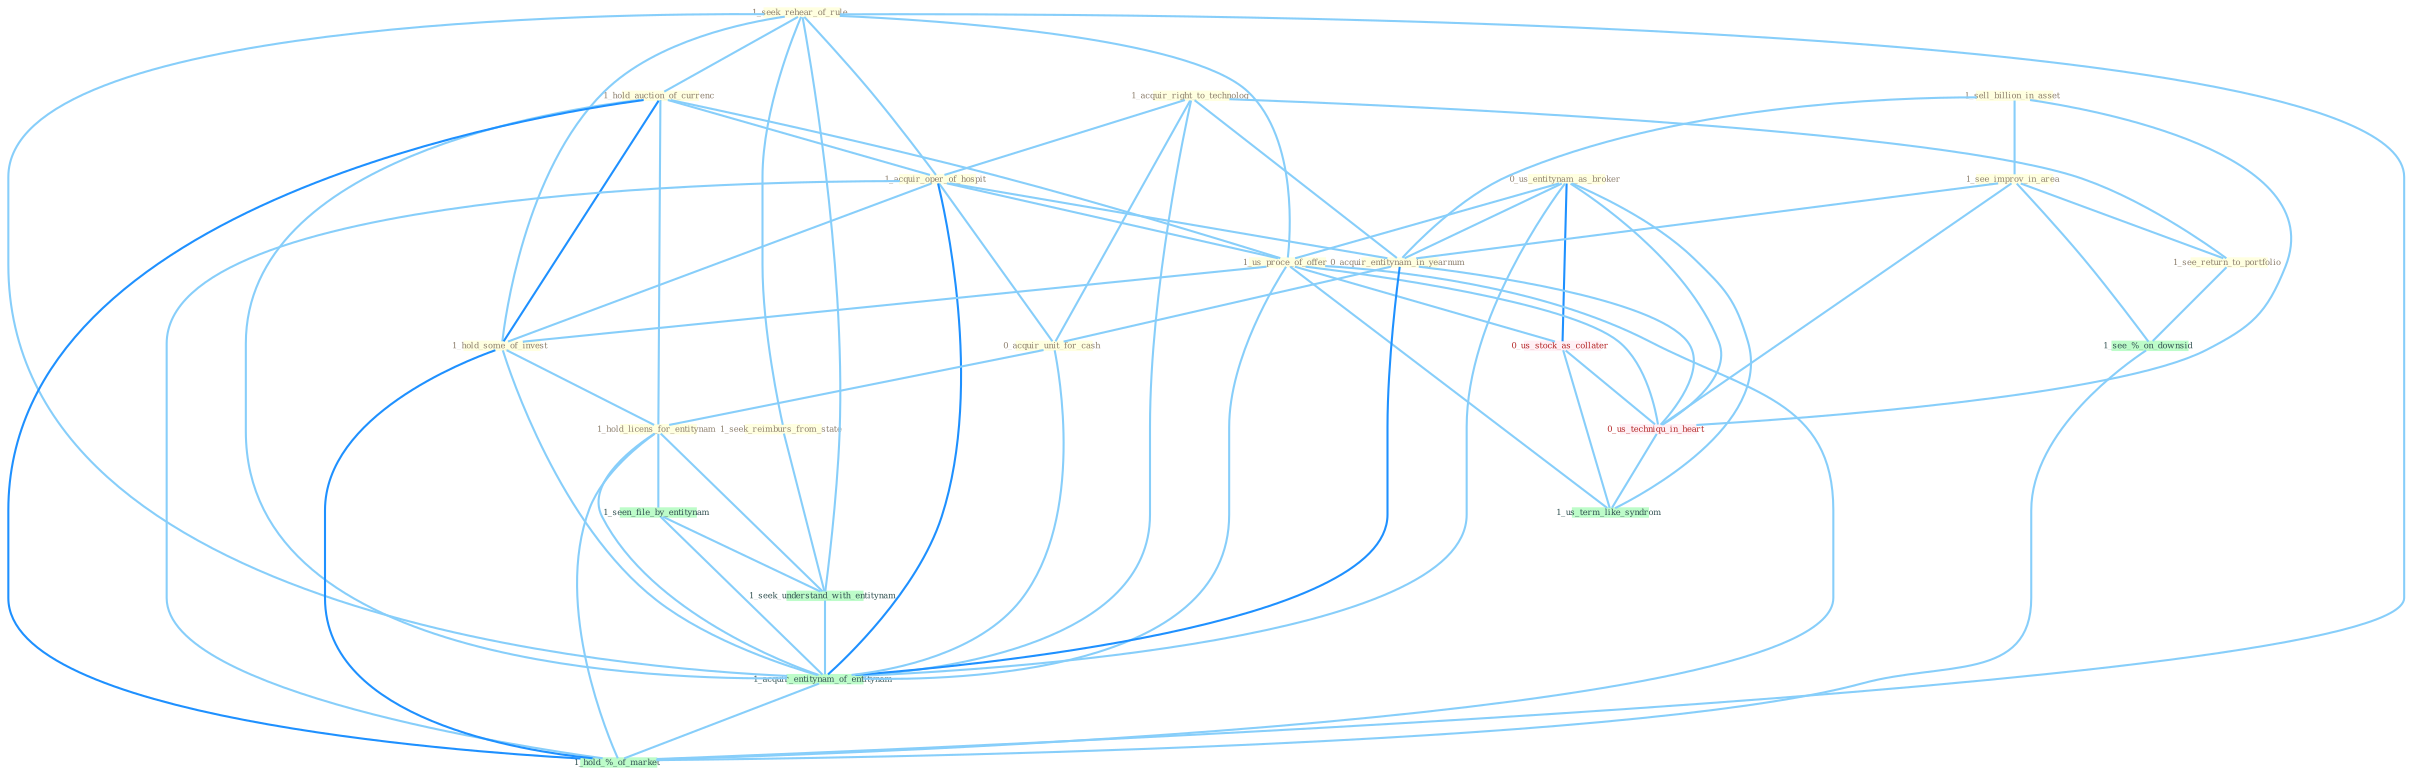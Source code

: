 Graph G{ 
    node
    [shape=polygon,style=filled,width=.5,height=.06,color="#BDFCC9",fixedsize=true,fontsize=4,
    fontcolor="#2f4f4f"];
    {node
    [color="#ffffe0", fontcolor="#8b7d6b"] "1_acquir_right_to_technolog " "1_seek_rehear_of_rule " "1_seek_reimburs_from_state " "1_hold_auction_of_currenc " "1_sell_billion_in_asset " "1_acquir_oper_of_hospit " "0_us_entitynam_as_broker " "1_us_proce_of_offer " "1_see_improv_in_area " "0_acquir_entitynam_in_yearnum " "1_see_return_to_portfolio " "1_hold_some_of_invest " "0_acquir_unit_for_cash " "1_hold_licens_for_entitynam "}
{node [color="#fff0f5", fontcolor="#b22222"] "0_us_stock_as_collater " "0_us_techniqu_in_heart "}
edge [color="#B0E2FF"];

	"1_acquir_right_to_technolog " -- "1_acquir_oper_of_hospit " [w="1", color="#87cefa" ];
	"1_acquir_right_to_technolog " -- "0_acquir_entitynam_in_yearnum " [w="1", color="#87cefa" ];
	"1_acquir_right_to_technolog " -- "1_see_return_to_portfolio " [w="1", color="#87cefa" ];
	"1_acquir_right_to_technolog " -- "0_acquir_unit_for_cash " [w="1", color="#87cefa" ];
	"1_acquir_right_to_technolog " -- "1_acquir_entitynam_of_entitynam " [w="1", color="#87cefa" ];
	"1_seek_rehear_of_rule " -- "1_seek_reimburs_from_state " [w="1", color="#87cefa" ];
	"1_seek_rehear_of_rule " -- "1_hold_auction_of_currenc " [w="1", color="#87cefa" ];
	"1_seek_rehear_of_rule " -- "1_acquir_oper_of_hospit " [w="1", color="#87cefa" ];
	"1_seek_rehear_of_rule " -- "1_us_proce_of_offer " [w="1", color="#87cefa" ];
	"1_seek_rehear_of_rule " -- "1_hold_some_of_invest " [w="1", color="#87cefa" ];
	"1_seek_rehear_of_rule " -- "1_seek_understand_with_entitynam " [w="1", color="#87cefa" ];
	"1_seek_rehear_of_rule " -- "1_acquir_entitynam_of_entitynam " [w="1", color="#87cefa" ];
	"1_seek_rehear_of_rule " -- "1_hold_%_of_market " [w="1", color="#87cefa" ];
	"1_seek_reimburs_from_state " -- "1_seek_understand_with_entitynam " [w="1", color="#87cefa" ];
	"1_hold_auction_of_currenc " -- "1_acquir_oper_of_hospit " [w="1", color="#87cefa" ];
	"1_hold_auction_of_currenc " -- "1_us_proce_of_offer " [w="1", color="#87cefa" ];
	"1_hold_auction_of_currenc " -- "1_hold_some_of_invest " [w="2", color="#1e90ff" , len=0.8];
	"1_hold_auction_of_currenc " -- "1_hold_licens_for_entitynam " [w="1", color="#87cefa" ];
	"1_hold_auction_of_currenc " -- "1_acquir_entitynam_of_entitynam " [w="1", color="#87cefa" ];
	"1_hold_auction_of_currenc " -- "1_hold_%_of_market " [w="2", color="#1e90ff" , len=0.8];
	"1_sell_billion_in_asset " -- "1_see_improv_in_area " [w="1", color="#87cefa" ];
	"1_sell_billion_in_asset " -- "0_acquir_entitynam_in_yearnum " [w="1", color="#87cefa" ];
	"1_sell_billion_in_asset " -- "0_us_techniqu_in_heart " [w="1", color="#87cefa" ];
	"1_acquir_oper_of_hospit " -- "1_us_proce_of_offer " [w="1", color="#87cefa" ];
	"1_acquir_oper_of_hospit " -- "0_acquir_entitynam_in_yearnum " [w="1", color="#87cefa" ];
	"1_acquir_oper_of_hospit " -- "1_hold_some_of_invest " [w="1", color="#87cefa" ];
	"1_acquir_oper_of_hospit " -- "0_acquir_unit_for_cash " [w="1", color="#87cefa" ];
	"1_acquir_oper_of_hospit " -- "1_acquir_entitynam_of_entitynam " [w="2", color="#1e90ff" , len=0.8];
	"1_acquir_oper_of_hospit " -- "1_hold_%_of_market " [w="1", color="#87cefa" ];
	"0_us_entitynam_as_broker " -- "1_us_proce_of_offer " [w="1", color="#87cefa" ];
	"0_us_entitynam_as_broker " -- "0_acquir_entitynam_in_yearnum " [w="1", color="#87cefa" ];
	"0_us_entitynam_as_broker " -- "0_us_stock_as_collater " [w="2", color="#1e90ff" , len=0.8];
	"0_us_entitynam_as_broker " -- "1_acquir_entitynam_of_entitynam " [w="1", color="#87cefa" ];
	"0_us_entitynam_as_broker " -- "0_us_techniqu_in_heart " [w="1", color="#87cefa" ];
	"0_us_entitynam_as_broker " -- "1_us_term_like_syndrom " [w="1", color="#87cefa" ];
	"1_us_proce_of_offer " -- "1_hold_some_of_invest " [w="1", color="#87cefa" ];
	"1_us_proce_of_offer " -- "0_us_stock_as_collater " [w="1", color="#87cefa" ];
	"1_us_proce_of_offer " -- "1_acquir_entitynam_of_entitynam " [w="1", color="#87cefa" ];
	"1_us_proce_of_offer " -- "0_us_techniqu_in_heart " [w="1", color="#87cefa" ];
	"1_us_proce_of_offer " -- "1_us_term_like_syndrom " [w="1", color="#87cefa" ];
	"1_us_proce_of_offer " -- "1_hold_%_of_market " [w="1", color="#87cefa" ];
	"1_see_improv_in_area " -- "0_acquir_entitynam_in_yearnum " [w="1", color="#87cefa" ];
	"1_see_improv_in_area " -- "1_see_return_to_portfolio " [w="1", color="#87cefa" ];
	"1_see_improv_in_area " -- "0_us_techniqu_in_heart " [w="1", color="#87cefa" ];
	"1_see_improv_in_area " -- "1_see_%_on_downsid " [w="1", color="#87cefa" ];
	"0_acquir_entitynam_in_yearnum " -- "0_acquir_unit_for_cash " [w="1", color="#87cefa" ];
	"0_acquir_entitynam_in_yearnum " -- "1_acquir_entitynam_of_entitynam " [w="2", color="#1e90ff" , len=0.8];
	"0_acquir_entitynam_in_yearnum " -- "0_us_techniqu_in_heart " [w="1", color="#87cefa" ];
	"1_see_return_to_portfolio " -- "1_see_%_on_downsid " [w="1", color="#87cefa" ];
	"1_hold_some_of_invest " -- "1_hold_licens_for_entitynam " [w="1", color="#87cefa" ];
	"1_hold_some_of_invest " -- "1_acquir_entitynam_of_entitynam " [w="1", color="#87cefa" ];
	"1_hold_some_of_invest " -- "1_hold_%_of_market " [w="2", color="#1e90ff" , len=0.8];
	"0_acquir_unit_for_cash " -- "1_hold_licens_for_entitynam " [w="1", color="#87cefa" ];
	"0_acquir_unit_for_cash " -- "1_acquir_entitynam_of_entitynam " [w="1", color="#87cefa" ];
	"1_hold_licens_for_entitynam " -- "1_seen_file_by_entitynam " [w="1", color="#87cefa" ];
	"1_hold_licens_for_entitynam " -- "1_seek_understand_with_entitynam " [w="1", color="#87cefa" ];
	"1_hold_licens_for_entitynam " -- "1_acquir_entitynam_of_entitynam " [w="1", color="#87cefa" ];
	"1_hold_licens_for_entitynam " -- "1_hold_%_of_market " [w="1", color="#87cefa" ];
	"1_seen_file_by_entitynam " -- "1_seek_understand_with_entitynam " [w="1", color="#87cefa" ];
	"1_seen_file_by_entitynam " -- "1_acquir_entitynam_of_entitynam " [w="1", color="#87cefa" ];
	"0_us_stock_as_collater " -- "0_us_techniqu_in_heart " [w="1", color="#87cefa" ];
	"0_us_stock_as_collater " -- "1_us_term_like_syndrom " [w="1", color="#87cefa" ];
	"1_seek_understand_with_entitynam " -- "1_acquir_entitynam_of_entitynam " [w="1", color="#87cefa" ];
	"1_acquir_entitynam_of_entitynam " -- "1_hold_%_of_market " [w="1", color="#87cefa" ];
	"0_us_techniqu_in_heart " -- "1_us_term_like_syndrom " [w="1", color="#87cefa" ];
	"1_see_%_on_downsid " -- "1_hold_%_of_market " [w="1", color="#87cefa" ];
}
